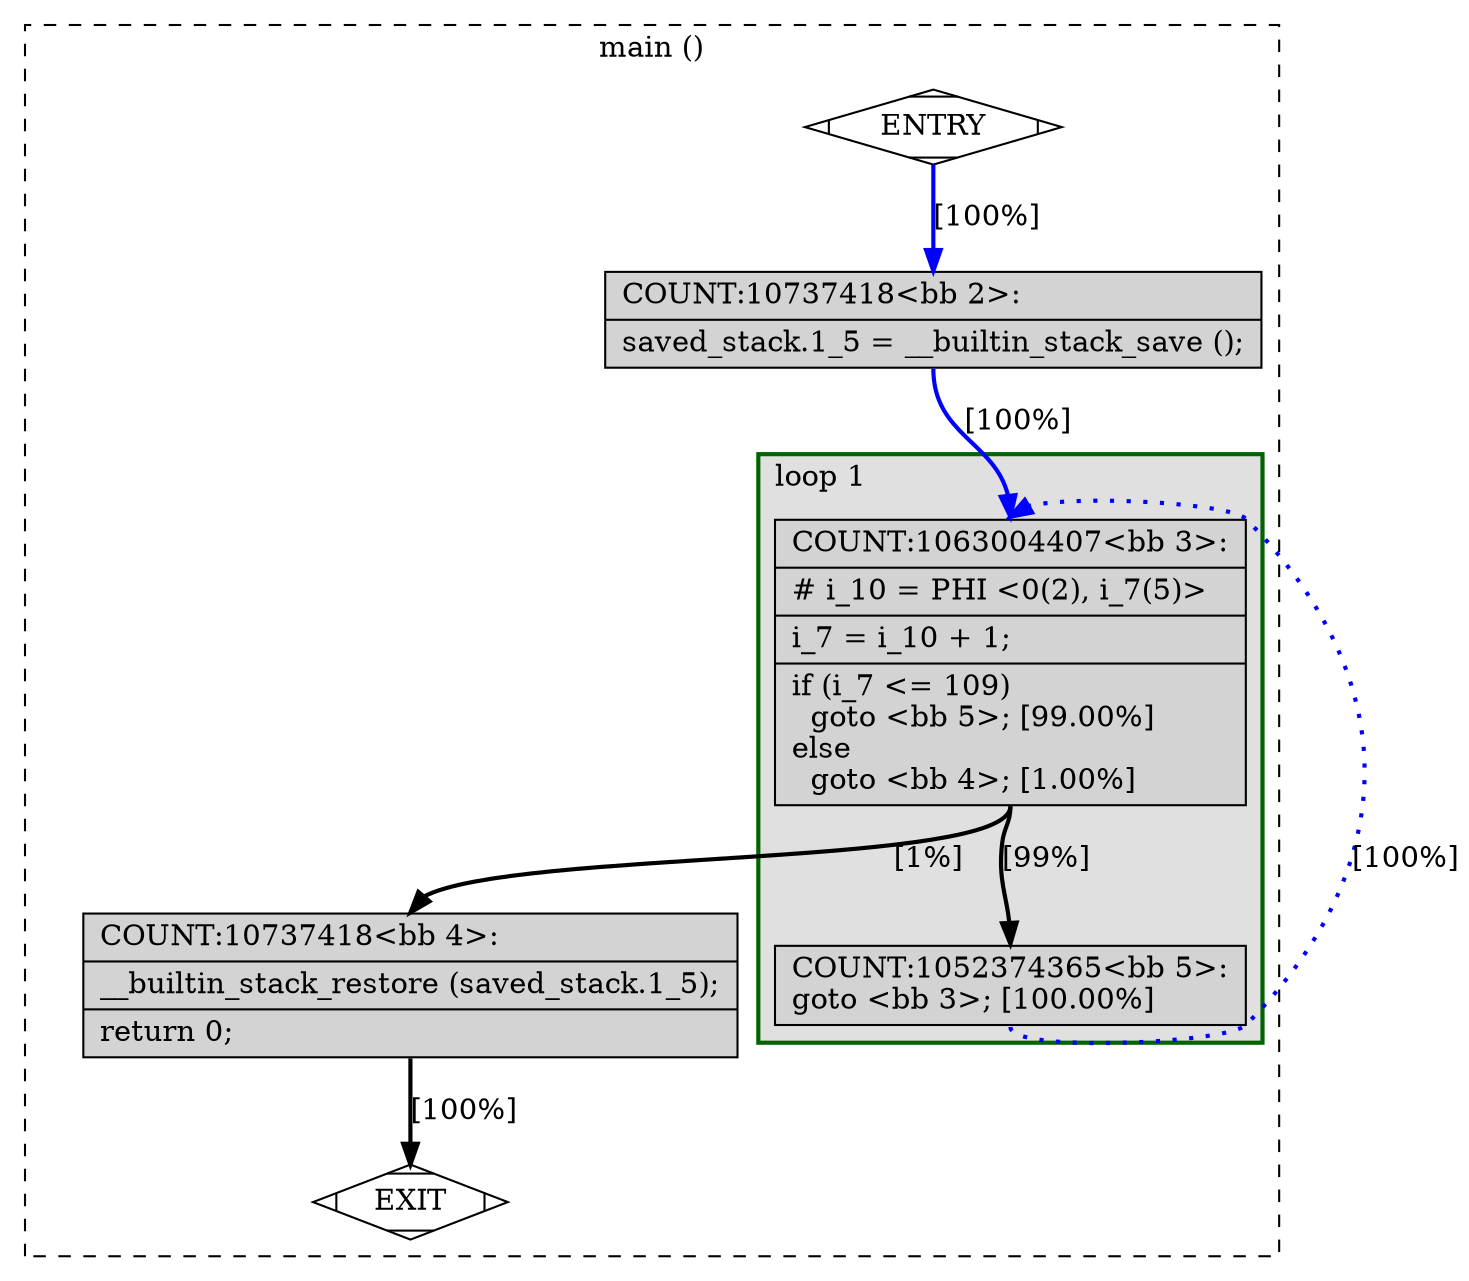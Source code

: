 digraph "token.c.144t.cddce2" {
overlap=false;
subgraph "cluster_main" {
	style="dashed";
	color="black";
	label="main ()";
	subgraph cluster_0_1 {
	style="filled";
	color="darkgreen";
	fillcolor="grey88";
	label="loop 1";
	labeljust=l;
	penwidth=2;
	fn_0_basic_block_3 [shape=record,style=filled,fillcolor=lightgrey,label="{COUNT:1063004407\<bb\ 3\>:\l\
|#\ i_10\ =\ PHI\ \<0(2),\ i_7(5)\>\l\
|i_7\ =\ i_10\ +\ 1;\l\
|if\ (i_7\ \<=\ 109)\l\
\ \ goto\ \<bb\ 5\>;\ [99.00%]\l\
else\l\
\ \ goto\ \<bb\ 4\>;\ [1.00%]\l\
}"];

	fn_0_basic_block_5 [shape=record,style=filled,fillcolor=lightgrey,label="{COUNT:1052374365\<bb\ 5\>:\l\
goto\ \<bb\ 3\>;\ [100.00%]\l\
}"];

	}
	fn_0_basic_block_0 [shape=Mdiamond,style=filled,fillcolor=white,label="ENTRY"];

	fn_0_basic_block_1 [shape=Mdiamond,style=filled,fillcolor=white,label="EXIT"];

	fn_0_basic_block_2 [shape=record,style=filled,fillcolor=lightgrey,label="{COUNT:10737418\<bb\ 2\>:\l\
|saved_stack.1_5\ =\ __builtin_stack_save\ ();\l\
}"];

	fn_0_basic_block_4 [shape=record,style=filled,fillcolor=lightgrey,label="{COUNT:10737418\<bb\ 4\>:\l\
|__builtin_stack_restore\ (saved_stack.1_5);\l\
|return\ 0;\l\
}"];

	fn_0_basic_block_0:s -> fn_0_basic_block_2:n [style="solid,bold",color=blue,weight=100,constraint=true,label="[100%]"];
	fn_0_basic_block_2:s -> fn_0_basic_block_3:n [style="solid,bold",color=blue,weight=100,constraint=true,label="[100%]"];
	fn_0_basic_block_3:s -> fn_0_basic_block_5:n [style="solid,bold",color=black,weight=10,constraint=true,label="[99%]"];
	fn_0_basic_block_3:s -> fn_0_basic_block_4:n [style="solid,bold",color=black,weight=10,constraint=true,label="[1%]"];
	fn_0_basic_block_5:s -> fn_0_basic_block_3:n [style="dotted,bold",color=blue,weight=10,constraint=false,label="[100%]"];
	fn_0_basic_block_4:s -> fn_0_basic_block_1:n [style="solid,bold",color=black,weight=10,constraint=true,label="[100%]"];
	fn_0_basic_block_0:s -> fn_0_basic_block_1:n [style="invis",constraint=true];
}
}
